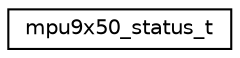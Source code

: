 digraph "Graphical Class Hierarchy"
{
 // LATEX_PDF_SIZE
  edge [fontname="Helvetica",fontsize="10",labelfontname="Helvetica",labelfontsize="10"];
  node [fontname="Helvetica",fontsize="10",shape=record];
  rankdir="LR";
  Node0 [label="mpu9x50_status_t",height=0.2,width=0.4,color="black", fillcolor="white", style="filled",URL="$structmpu9x50__status__t.html",tooltip="Configuration struct for the MPU-9X50 sensor."];
}
